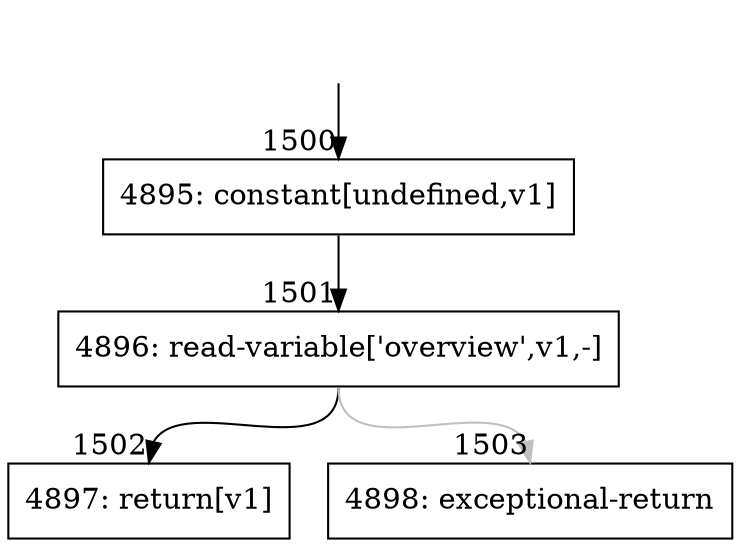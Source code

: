 digraph {
rankdir="TD"
BB_entry98[shape=none,label=""];
BB_entry98 -> BB1500 [tailport=s, headport=n, headlabel="    1500"]
BB1500 [shape=record label="{4895: constant[undefined,v1]}" ] 
BB1500 -> BB1501 [tailport=s, headport=n, headlabel="      1501"]
BB1501 [shape=record label="{4896: read-variable['overview',v1,-]}" ] 
BB1501 -> BB1502 [tailport=s, headport=n, headlabel="      1502"]
BB1501 -> BB1503 [tailport=s, headport=n, color=gray, headlabel="      1503"]
BB1502 [shape=record label="{4897: return[v1]}" ] 
BB1503 [shape=record label="{4898: exceptional-return}" ] 
//#$~ 1886
}
